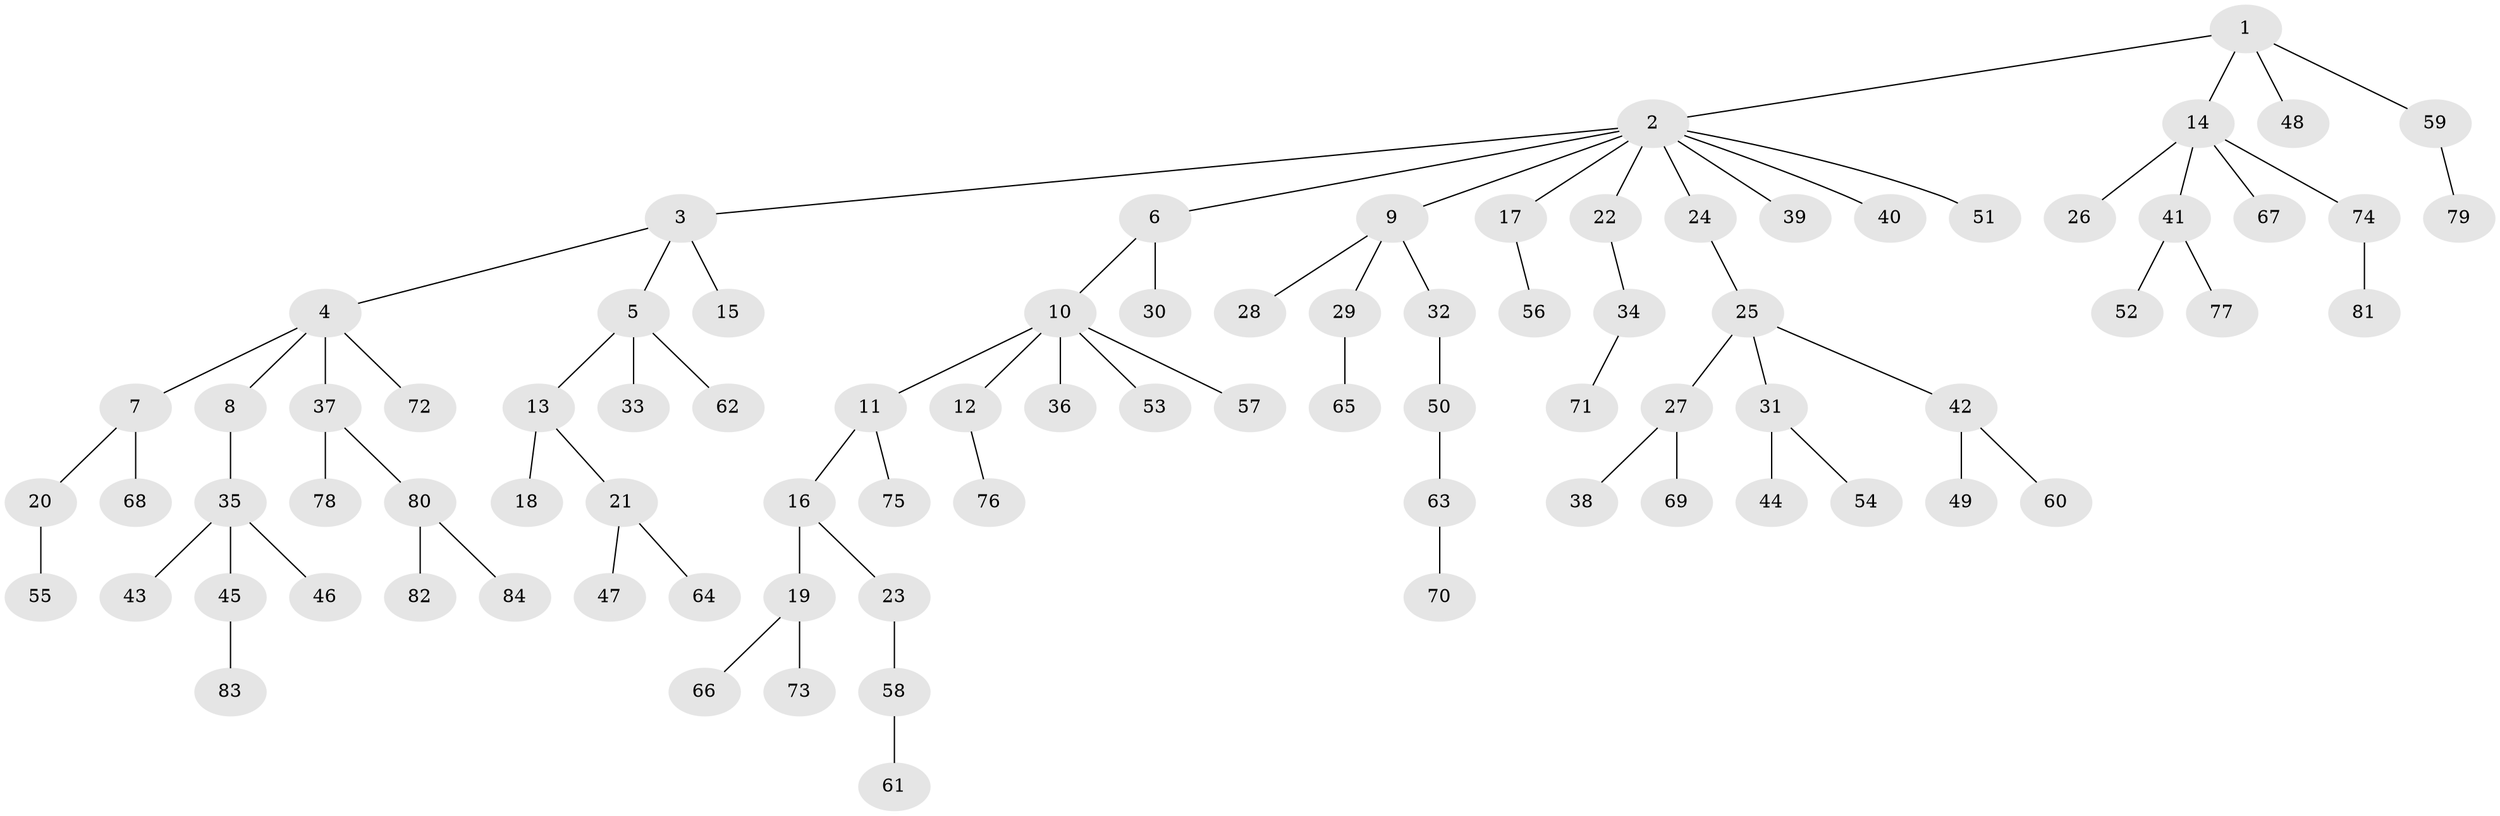 // Generated by graph-tools (version 1.1) at 2025/52/03/09/25 04:52:43]
// undirected, 84 vertices, 83 edges
graph export_dot {
graph [start="1"]
  node [color=gray90,style=filled];
  1;
  2;
  3;
  4;
  5;
  6;
  7;
  8;
  9;
  10;
  11;
  12;
  13;
  14;
  15;
  16;
  17;
  18;
  19;
  20;
  21;
  22;
  23;
  24;
  25;
  26;
  27;
  28;
  29;
  30;
  31;
  32;
  33;
  34;
  35;
  36;
  37;
  38;
  39;
  40;
  41;
  42;
  43;
  44;
  45;
  46;
  47;
  48;
  49;
  50;
  51;
  52;
  53;
  54;
  55;
  56;
  57;
  58;
  59;
  60;
  61;
  62;
  63;
  64;
  65;
  66;
  67;
  68;
  69;
  70;
  71;
  72;
  73;
  74;
  75;
  76;
  77;
  78;
  79;
  80;
  81;
  82;
  83;
  84;
  1 -- 2;
  1 -- 14;
  1 -- 48;
  1 -- 59;
  2 -- 3;
  2 -- 6;
  2 -- 9;
  2 -- 17;
  2 -- 22;
  2 -- 24;
  2 -- 39;
  2 -- 40;
  2 -- 51;
  3 -- 4;
  3 -- 5;
  3 -- 15;
  4 -- 7;
  4 -- 8;
  4 -- 37;
  4 -- 72;
  5 -- 13;
  5 -- 33;
  5 -- 62;
  6 -- 10;
  6 -- 30;
  7 -- 20;
  7 -- 68;
  8 -- 35;
  9 -- 28;
  9 -- 29;
  9 -- 32;
  10 -- 11;
  10 -- 12;
  10 -- 36;
  10 -- 53;
  10 -- 57;
  11 -- 16;
  11 -- 75;
  12 -- 76;
  13 -- 18;
  13 -- 21;
  14 -- 26;
  14 -- 41;
  14 -- 67;
  14 -- 74;
  16 -- 19;
  16 -- 23;
  17 -- 56;
  19 -- 66;
  19 -- 73;
  20 -- 55;
  21 -- 47;
  21 -- 64;
  22 -- 34;
  23 -- 58;
  24 -- 25;
  25 -- 27;
  25 -- 31;
  25 -- 42;
  27 -- 38;
  27 -- 69;
  29 -- 65;
  31 -- 44;
  31 -- 54;
  32 -- 50;
  34 -- 71;
  35 -- 43;
  35 -- 45;
  35 -- 46;
  37 -- 78;
  37 -- 80;
  41 -- 52;
  41 -- 77;
  42 -- 49;
  42 -- 60;
  45 -- 83;
  50 -- 63;
  58 -- 61;
  59 -- 79;
  63 -- 70;
  74 -- 81;
  80 -- 82;
  80 -- 84;
}
